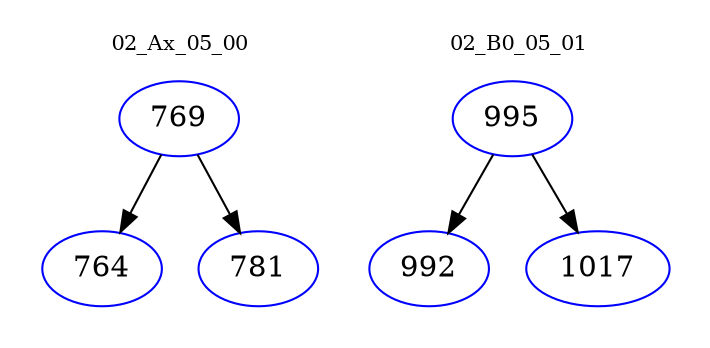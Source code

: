 digraph{
subgraph cluster_0 {
color = white
label = "02_Ax_05_00";
fontsize=10;
T0_769 [label="769", color="blue"]
T0_769 -> T0_764 [color="black"]
T0_764 [label="764", color="blue"]
T0_769 -> T0_781 [color="black"]
T0_781 [label="781", color="blue"]
}
subgraph cluster_1 {
color = white
label = "02_B0_05_01";
fontsize=10;
T1_995 [label="995", color="blue"]
T1_995 -> T1_992 [color="black"]
T1_992 [label="992", color="blue"]
T1_995 -> T1_1017 [color="black"]
T1_1017 [label="1017", color="blue"]
}
}
